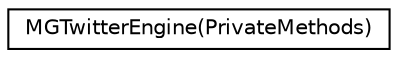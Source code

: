 digraph G
{
  edge [fontname="Helvetica",fontsize="10",labelfontname="Helvetica",labelfontsize="10"];
  node [fontname="Helvetica",fontsize="10",shape=record];
  rankdir="LR";
  Node1 [label="MGTwitterEngine(PrivateMethods)",height=0.2,width=0.4,color="black", fillcolor="white", style="filled",URL="$interface_m_g_twitter_engine_07_private_methods_08.html"];
}
